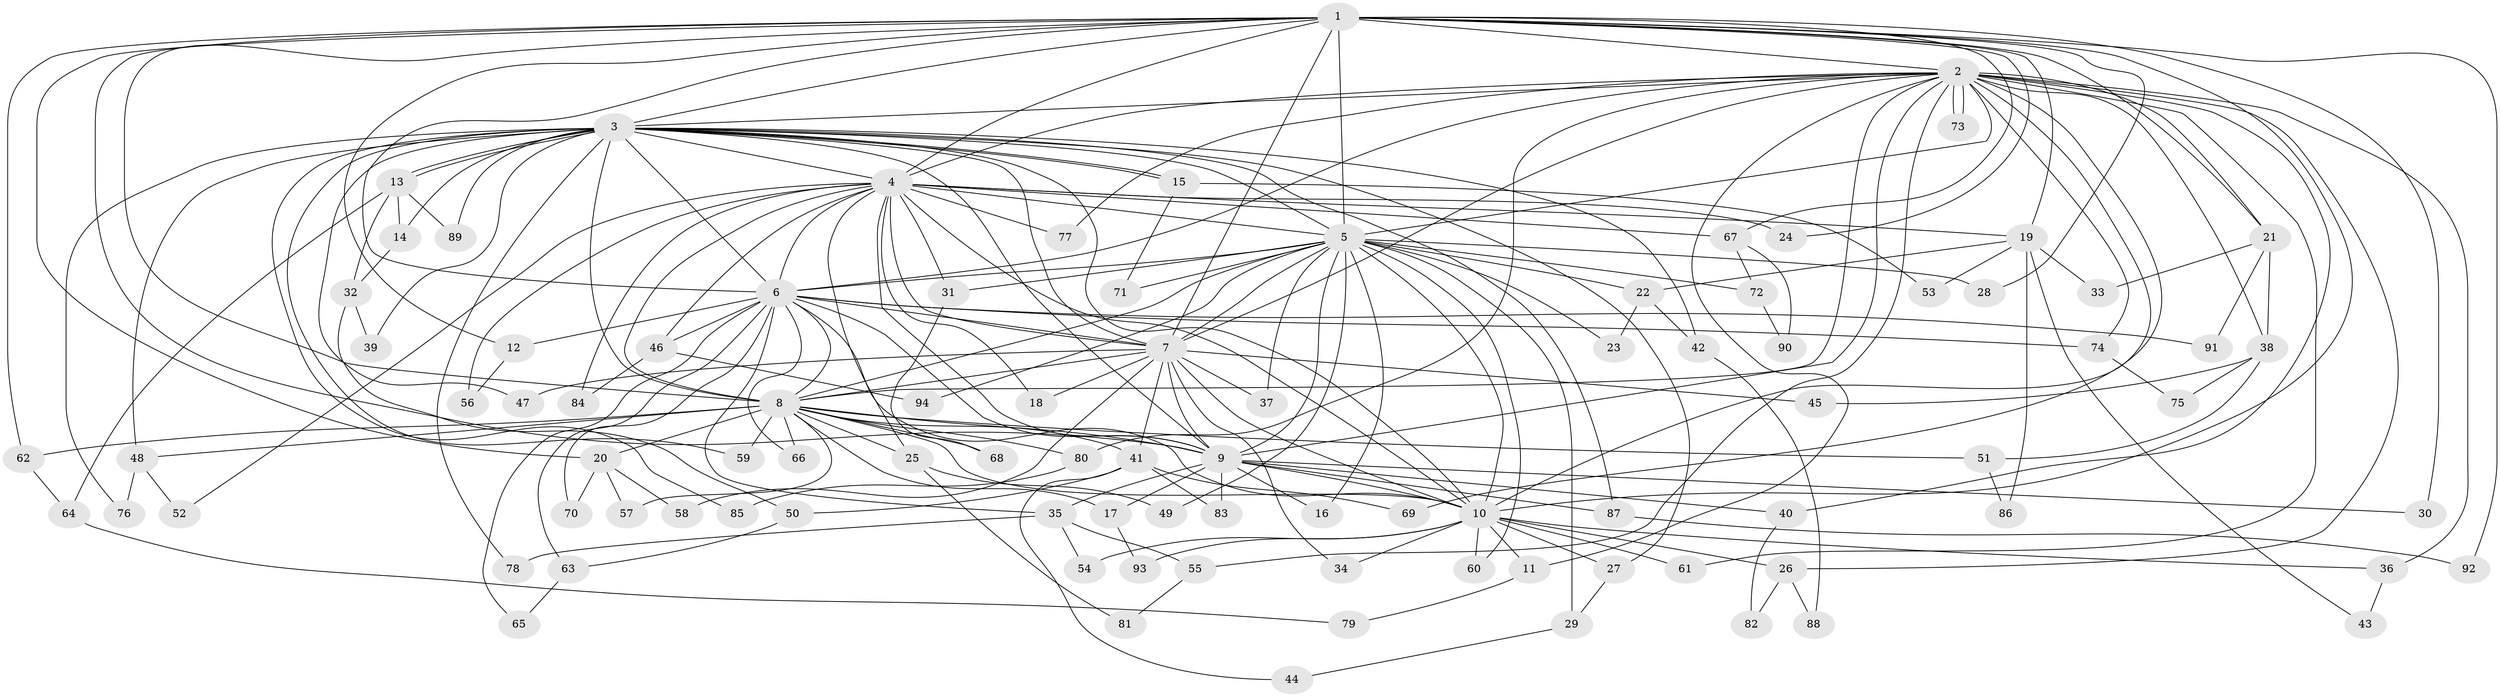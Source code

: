 // coarse degree distribution, {26: 0.014705882352941176, 30: 0.014705882352941176, 21: 0.014705882352941176, 23: 0.014705882352941176, 14: 0.029411764705882353, 13: 0.014705882352941176, 3: 0.17647058823529413, 5: 0.07352941176470588, 4: 0.10294117647058823, 2: 0.4852941176470588, 1: 0.029411764705882353, 8: 0.014705882352941176, 6: 0.014705882352941176}
// Generated by graph-tools (version 1.1) at 2025/51/02/27/25 19:51:44]
// undirected, 94 vertices, 213 edges
graph export_dot {
graph [start="1"]
  node [color=gray90,style=filled];
  1;
  2;
  3;
  4;
  5;
  6;
  7;
  8;
  9;
  10;
  11;
  12;
  13;
  14;
  15;
  16;
  17;
  18;
  19;
  20;
  21;
  22;
  23;
  24;
  25;
  26;
  27;
  28;
  29;
  30;
  31;
  32;
  33;
  34;
  35;
  36;
  37;
  38;
  39;
  40;
  41;
  42;
  43;
  44;
  45;
  46;
  47;
  48;
  49;
  50;
  51;
  52;
  53;
  54;
  55;
  56;
  57;
  58;
  59;
  60;
  61;
  62;
  63;
  64;
  65;
  66;
  67;
  68;
  69;
  70;
  71;
  72;
  73;
  74;
  75;
  76;
  77;
  78;
  79;
  80;
  81;
  82;
  83;
  84;
  85;
  86;
  87;
  88;
  89;
  90;
  91;
  92;
  93;
  94;
  1 -- 2;
  1 -- 3;
  1 -- 4;
  1 -- 5;
  1 -- 6;
  1 -- 7;
  1 -- 8;
  1 -- 9;
  1 -- 10;
  1 -- 12;
  1 -- 19;
  1 -- 20;
  1 -- 21;
  1 -- 24;
  1 -- 28;
  1 -- 30;
  1 -- 62;
  1 -- 67;
  1 -- 92;
  2 -- 3;
  2 -- 4;
  2 -- 5;
  2 -- 6;
  2 -- 7;
  2 -- 8;
  2 -- 9;
  2 -- 10;
  2 -- 11;
  2 -- 21;
  2 -- 26;
  2 -- 36;
  2 -- 38;
  2 -- 40;
  2 -- 55;
  2 -- 61;
  2 -- 69;
  2 -- 73;
  2 -- 73;
  2 -- 74;
  2 -- 77;
  2 -- 80;
  3 -- 4;
  3 -- 5;
  3 -- 6;
  3 -- 7;
  3 -- 8;
  3 -- 9;
  3 -- 10;
  3 -- 13;
  3 -- 13;
  3 -- 14;
  3 -- 15;
  3 -- 15;
  3 -- 27;
  3 -- 39;
  3 -- 42;
  3 -- 47;
  3 -- 48;
  3 -- 59;
  3 -- 76;
  3 -- 78;
  3 -- 85;
  3 -- 87;
  3 -- 89;
  4 -- 5;
  4 -- 6;
  4 -- 7;
  4 -- 8;
  4 -- 9;
  4 -- 10;
  4 -- 18;
  4 -- 19;
  4 -- 24;
  4 -- 25;
  4 -- 31;
  4 -- 46;
  4 -- 52;
  4 -- 56;
  4 -- 67;
  4 -- 77;
  4 -- 84;
  5 -- 6;
  5 -- 7;
  5 -- 8;
  5 -- 9;
  5 -- 10;
  5 -- 16;
  5 -- 22;
  5 -- 23;
  5 -- 28;
  5 -- 29;
  5 -- 31;
  5 -- 37;
  5 -- 49;
  5 -- 60;
  5 -- 71;
  5 -- 72;
  5 -- 94;
  6 -- 7;
  6 -- 8;
  6 -- 9;
  6 -- 10;
  6 -- 12;
  6 -- 35;
  6 -- 46;
  6 -- 63;
  6 -- 65;
  6 -- 66;
  6 -- 70;
  6 -- 74;
  6 -- 91;
  7 -- 8;
  7 -- 9;
  7 -- 10;
  7 -- 18;
  7 -- 34;
  7 -- 37;
  7 -- 41;
  7 -- 45;
  7 -- 47;
  7 -- 58;
  8 -- 9;
  8 -- 10;
  8 -- 17;
  8 -- 20;
  8 -- 25;
  8 -- 41;
  8 -- 48;
  8 -- 51;
  8 -- 57;
  8 -- 59;
  8 -- 62;
  8 -- 66;
  8 -- 68;
  8 -- 80;
  9 -- 10;
  9 -- 16;
  9 -- 17;
  9 -- 30;
  9 -- 35;
  9 -- 40;
  9 -- 83;
  9 -- 87;
  10 -- 11;
  10 -- 26;
  10 -- 27;
  10 -- 34;
  10 -- 36;
  10 -- 54;
  10 -- 60;
  10 -- 61;
  10 -- 93;
  11 -- 79;
  12 -- 56;
  13 -- 14;
  13 -- 32;
  13 -- 64;
  13 -- 89;
  14 -- 32;
  15 -- 53;
  15 -- 71;
  17 -- 93;
  19 -- 22;
  19 -- 33;
  19 -- 43;
  19 -- 53;
  19 -- 86;
  20 -- 57;
  20 -- 58;
  20 -- 70;
  21 -- 33;
  21 -- 38;
  21 -- 91;
  22 -- 23;
  22 -- 42;
  25 -- 49;
  25 -- 81;
  26 -- 82;
  26 -- 88;
  27 -- 29;
  29 -- 44;
  31 -- 68;
  32 -- 39;
  32 -- 50;
  35 -- 54;
  35 -- 55;
  35 -- 78;
  36 -- 43;
  38 -- 45;
  38 -- 51;
  38 -- 75;
  40 -- 82;
  41 -- 44;
  41 -- 50;
  41 -- 69;
  41 -- 83;
  42 -- 88;
  46 -- 84;
  46 -- 94;
  48 -- 52;
  48 -- 76;
  50 -- 63;
  51 -- 86;
  55 -- 81;
  62 -- 64;
  63 -- 65;
  64 -- 79;
  67 -- 72;
  67 -- 90;
  72 -- 90;
  74 -- 75;
  80 -- 85;
  87 -- 92;
}
